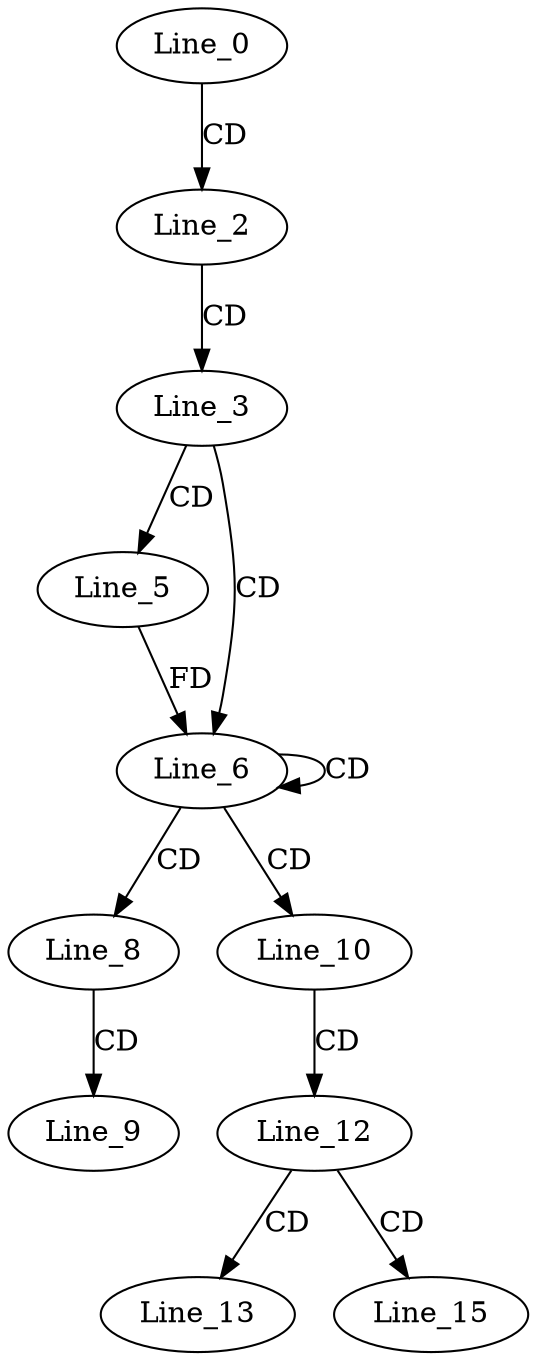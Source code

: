 digraph G {
  Line_0;
  Line_2;
  Line_3;
  Line_5;
  Line_6;
  Line_6;
  Line_8;
  Line_9;
  Line_10;
  Line_12;
  Line_12;
  Line_13;
  Line_15;
  Line_0 -> Line_2 [ label="CD" ];
  Line_2 -> Line_3 [ label="CD" ];
  Line_3 -> Line_5 [ label="CD" ];
  Line_3 -> Line_6 [ label="CD" ];
  Line_6 -> Line_6 [ label="CD" ];
  Line_5 -> Line_6 [ label="FD" ];
  Line_6 -> Line_8 [ label="CD" ];
  Line_8 -> Line_9 [ label="CD" ];
  Line_6 -> Line_10 [ label="CD" ];
  Line_10 -> Line_12 [ label="CD" ];
  Line_12 -> Line_13 [ label="CD" ];
  Line_12 -> Line_15 [ label="CD" ];
}
